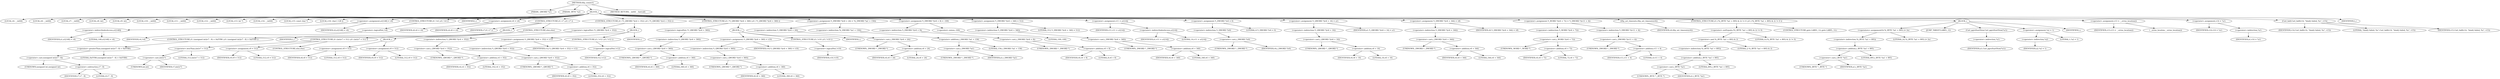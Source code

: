 digraph tftp_connect {  
"1000113" [label = "(METHOD,tftp_connect)" ]
"1000114" [label = "(PARAM,_QWORD *a1)" ]
"1000115" [label = "(PARAM,_BYTE *a2)" ]
"1000116" [label = "(BLOCK,,)" ]
"1000117" [label = "(LOCAL,v4: __int64)" ]
"1000118" [label = "(LOCAL,v6: __int64)" ]
"1000119" [label = "(LOCAL,v7: __int64)" ]
"1000120" [label = "(LOCAL,v8: int)" ]
"1000121" [label = "(LOCAL,v9: int)" ]
"1000122" [label = "(LOCAL,v10: __int64)" ]
"1000123" [label = "(LOCAL,v11: __int64)" ]
"1000124" [label = "(LOCAL,v12: __int64)" ]
"1000125" [label = "(LOCAL,v13: int *)" ]
"1000126" [label = "(LOCAL,v14: __int64)" ]
"1000127" [label = "(LOCAL,v15: const char *)" ]
"1000128" [label = "(LOCAL,v16: char [ 128 ])" ]
"1000129" [label = "(<operator>.assignment,a1[148] = v4)" ]
"1000130" [label = "(<operator>.indirectIndexAccess,a1[148])" ]
"1000131" [label = "(IDENTIFIER,a1,a1[148] = v4)" ]
"1000132" [label = "(LITERAL,148,a1[148] = v4)" ]
"1000133" [label = "(IDENTIFIER,v4,a1[148] = v4)" ]
"1000134" [label = "(CONTROL_STRUCTURE,if ( !v4 ),if ( !v4 ))" ]
"1000135" [label = "(<operator>.logicalNot,!v4)" ]
"1000136" [label = "(IDENTIFIER,v4,!v4)" ]
"1000137" [label = "(IDENTIFIER,L,)" ]
"1000138" [label = "(<operator>.assignment,v6 = v4)" ]
"1000139" [label = "(IDENTIFIER,v6,v6 = v4)" ]
"1000140" [label = "(IDENTIFIER,v4,v6 = v4)" ]
"1000141" [label = "(CONTROL_STRUCTURE,if ( v7 ),if ( v7 ))" ]
"1000142" [label = "(IDENTIFIER,v7,if ( v7 ))" ]
"1000143" [label = "(BLOCK,,)" ]
"1000144" [label = "(CONTROL_STRUCTURE,if ( (unsigned int)(v7 - 8) > 0xFFB0 ),if ( (unsigned int)(v7 - 8) > 0xFFB0 ))" ]
"1000145" [label = "(<operator>.greaterThan,(unsigned int)(v7 - 8) > 0xFFB0)" ]
"1000146" [label = "(<operator>.cast,(unsigned int)(v7 - 8))" ]
"1000147" [label = "(UNKNOWN,unsigned int,unsigned int)" ]
"1000148" [label = "(<operator>.subtraction,v7 - 8)" ]
"1000149" [label = "(IDENTIFIER,v7,v7 - 8)" ]
"1000150" [label = "(LITERAL,8,v7 - 8)" ]
"1000151" [label = "(LITERAL,0xFFB0,(unsigned int)(v7 - 8) > 0xFFB0)" ]
"1000152" [label = "(IDENTIFIER,L,)" ]
"1000153" [label = "(CONTROL_STRUCTURE,if ( (int)v7 < 512 ),if ( (int)v7 < 512 ))" ]
"1000154" [label = "(<operator>.lessThan,(int)v7 < 512)" ]
"1000155" [label = "(<operator>.cast,(int)v7)" ]
"1000156" [label = "(UNKNOWN,int,int)" ]
"1000157" [label = "(IDENTIFIER,v7,(int)v7)" ]
"1000158" [label = "(LITERAL,512,(int)v7 < 512)" ]
"1000159" [label = "(<operator>.assignment,v9 = 512)" ]
"1000160" [label = "(IDENTIFIER,v9,v9 = 512)" ]
"1000161" [label = "(LITERAL,512,v9 = 512)" ]
"1000162" [label = "(CONTROL_STRUCTURE,else,else)" ]
"1000163" [label = "(CONTROL_STRUCTURE,else,else)" ]
"1000164" [label = "(BLOCK,,)" ]
"1000165" [label = "(<operator>.assignment,v8 = 512)" ]
"1000166" [label = "(IDENTIFIER,v8,v8 = 512)" ]
"1000167" [label = "(LITERAL,512,v8 = 512)" ]
"1000168" [label = "(<operator>.assignment,v9 = 512)" ]
"1000169" [label = "(IDENTIFIER,v9,v9 = 512)" ]
"1000170" [label = "(LITERAL,512,v9 = 512)" ]
"1000171" [label = "(CONTROL_STRUCTURE,if ( !*(_QWORD *)(v4 + 352) ),if ( !*(_QWORD *)(v4 + 352) ))" ]
"1000172" [label = "(<operator>.logicalNot,!*(_QWORD *)(v4 + 352))" ]
"1000173" [label = "(<operator>.indirection,*(_QWORD *)(v4 + 352))" ]
"1000174" [label = "(<operator>.cast,(_QWORD *)(v4 + 352))" ]
"1000175" [label = "(UNKNOWN,_QWORD *,_QWORD *)" ]
"1000176" [label = "(<operator>.addition,v4 + 352)" ]
"1000177" [label = "(IDENTIFIER,v4,v4 + 352)" ]
"1000178" [label = "(LITERAL,352,v4 + 352)" ]
"1000179" [label = "(BLOCK,,)" ]
"1000180" [label = "(<operator>.assignment,*(_QWORD *)(v6 + 352) = v12)" ]
"1000181" [label = "(<operator>.indirection,*(_QWORD *)(v6 + 352))" ]
"1000182" [label = "(<operator>.cast,(_QWORD *)(v6 + 352))" ]
"1000183" [label = "(UNKNOWN,_QWORD *,_QWORD *)" ]
"1000184" [label = "(<operator>.addition,v6 + 352)" ]
"1000185" [label = "(IDENTIFIER,v6,v6 + 352)" ]
"1000186" [label = "(LITERAL,352,v6 + 352)" ]
"1000187" [label = "(IDENTIFIER,v12,*(_QWORD *)(v6 + 352) = v12)" ]
"1000188" [label = "(CONTROL_STRUCTURE,if ( !v12 ),if ( !v12 ))" ]
"1000189" [label = "(<operator>.logicalNot,!v12)" ]
"1000190" [label = "(IDENTIFIER,v12,!v12)" ]
"1000191" [label = "(IDENTIFIER,L,)" ]
"1000192" [label = "(CONTROL_STRUCTURE,if ( !*(_QWORD *)(v6 + 360) ),if ( !*(_QWORD *)(v6 + 360) ))" ]
"1000193" [label = "(<operator>.logicalNot,!*(_QWORD *)(v6 + 360))" ]
"1000194" [label = "(<operator>.indirection,*(_QWORD *)(v6 + 360))" ]
"1000195" [label = "(<operator>.cast,(_QWORD *)(v6 + 360))" ]
"1000196" [label = "(UNKNOWN,_QWORD *,_QWORD *)" ]
"1000197" [label = "(<operator>.addition,v6 + 360)" ]
"1000198" [label = "(IDENTIFIER,v6,v6 + 360)" ]
"1000199" [label = "(LITERAL,360,v6 + 360)" ]
"1000200" [label = "(BLOCK,,)" ]
"1000201" [label = "(<operator>.assignment,*(_QWORD *)(v6 + 360) = v10)" ]
"1000202" [label = "(<operator>.indirection,*(_QWORD *)(v6 + 360))" ]
"1000203" [label = "(<operator>.cast,(_QWORD *)(v6 + 360))" ]
"1000204" [label = "(UNKNOWN,_QWORD *,_QWORD *)" ]
"1000205" [label = "(<operator>.addition,v6 + 360)" ]
"1000206" [label = "(IDENTIFIER,v6,v6 + 360)" ]
"1000207" [label = "(LITERAL,360,v6 + 360)" ]
"1000208" [label = "(IDENTIFIER,v10,*(_QWORD *)(v6 + 360) = v10)" ]
"1000209" [label = "(CONTROL_STRUCTURE,if ( !v10 ),if ( !v10 ))" ]
"1000210" [label = "(<operator>.logicalNot,!v10)" ]
"1000211" [label = "(IDENTIFIER,v10,!v10)" ]
"1000212" [label = "(IDENTIFIER,L,)" ]
"1000213" [label = "(<operator>.assignment,*(_DWORD *)(v6 + 24) = *((_DWORD *)a1 + 156))" ]
"1000214" [label = "(<operator>.indirection,*(_DWORD *)(v6 + 24))" ]
"1000215" [label = "(<operator>.cast,(_DWORD *)(v6 + 24))" ]
"1000216" [label = "(UNKNOWN,_DWORD *,_DWORD *)" ]
"1000217" [label = "(<operator>.addition,v6 + 24)" ]
"1000218" [label = "(IDENTIFIER,v6,v6 + 24)" ]
"1000219" [label = "(LITERAL,24,v6 + 24)" ]
"1000220" [label = "(<operator>.indirection,*((_DWORD *)a1 + 156))" ]
"1000221" [label = "(<operator>.addition,(_DWORD *)a1 + 156)" ]
"1000222" [label = "(<operator>.cast,(_DWORD *)a1)" ]
"1000223" [label = "(UNKNOWN,_DWORD *,_DWORD *)" ]
"1000224" [label = "(IDENTIFIER,a1,(_DWORD *)a1)" ]
"1000225" [label = "(LITERAL,156,(_DWORD *)a1 + 156)" ]
"1000226" [label = "(<operator>.assignment,*(_DWORD *)(v6 + 8) = -100)" ]
"1000227" [label = "(<operator>.indirection,*(_DWORD *)(v6 + 8))" ]
"1000228" [label = "(<operator>.cast,(_DWORD *)(v6 + 8))" ]
"1000229" [label = "(UNKNOWN,_DWORD *,_DWORD *)" ]
"1000230" [label = "(<operator>.addition,v6 + 8)" ]
"1000231" [label = "(IDENTIFIER,v6,v6 + 8)" ]
"1000232" [label = "(LITERAL,8,v6 + 8)" ]
"1000233" [label = "(<operator>.minus,-100)" ]
"1000234" [label = "(LITERAL,100,-100)" ]
"1000235" [label = "(<operator>.assignment,*(_DWORD *)(v6 + 340) = 512)" ]
"1000236" [label = "(<operator>.indirection,*(_DWORD *)(v6 + 340))" ]
"1000237" [label = "(<operator>.cast,(_DWORD *)(v6 + 340))" ]
"1000238" [label = "(UNKNOWN,_DWORD *,_DWORD *)" ]
"1000239" [label = "(<operator>.addition,v6 + 340)" ]
"1000240" [label = "(IDENTIFIER,v6,v6 + 340)" ]
"1000241" [label = "(LITERAL,340,v6 + 340)" ]
"1000242" [label = "(LITERAL,512,*(_DWORD *)(v6 + 340) = 512)" ]
"1000243" [label = "(<operator>.assignment,v11 = a1[14])" ]
"1000244" [label = "(IDENTIFIER,v11,v11 = a1[14])" ]
"1000245" [label = "(<operator>.indirectIndexAccess,a1[14])" ]
"1000246" [label = "(IDENTIFIER,a1,v11 = a1[14])" ]
"1000247" [label = "(LITERAL,14,v11 = a1[14])" ]
"1000248" [label = "(<operator>.assignment,*(_DWORD *)v6 = 0)" ]
"1000249" [label = "(<operator>.indirection,*(_DWORD *)v6)" ]
"1000250" [label = "(<operator>.cast,(_DWORD *)v6)" ]
"1000251" [label = "(UNKNOWN,_DWORD *,_DWORD *)" ]
"1000252" [label = "(IDENTIFIER,v6,(_DWORD *)v6)" ]
"1000253" [label = "(LITERAL,0,*(_DWORD *)v6 = 0)" ]
"1000254" [label = "(<operator>.assignment,*(_QWORD *)(v6 + 16) = a1)" ]
"1000255" [label = "(<operator>.indirection,*(_QWORD *)(v6 + 16))" ]
"1000256" [label = "(<operator>.cast,(_QWORD *)(v6 + 16))" ]
"1000257" [label = "(UNKNOWN,_QWORD *,_QWORD *)" ]
"1000258" [label = "(<operator>.addition,v6 + 16)" ]
"1000259" [label = "(IDENTIFIER,v6,v6 + 16)" ]
"1000260" [label = "(LITERAL,16,v6 + 16)" ]
"1000261" [label = "(IDENTIFIER,a1,*(_QWORD *)(v6 + 16) = a1)" ]
"1000262" [label = "(<operator>.assignment,*(_DWORD *)(v6 + 344) = v8)" ]
"1000263" [label = "(<operator>.indirection,*(_DWORD *)(v6 + 344))" ]
"1000264" [label = "(<operator>.cast,(_DWORD *)(v6 + 344))" ]
"1000265" [label = "(UNKNOWN,_DWORD *,_DWORD *)" ]
"1000266" [label = "(<operator>.addition,v6 + 344)" ]
"1000267" [label = "(IDENTIFIER,v6,v6 + 344)" ]
"1000268" [label = "(LITERAL,344,v6 + 344)" ]
"1000269" [label = "(IDENTIFIER,v8,*(_DWORD *)(v6 + 344) = v8)" ]
"1000270" [label = "(<operator>.assignment,*(_WORD *)(v6 + 72) = *(_DWORD *)(v11 + 4))" ]
"1000271" [label = "(<operator>.indirection,*(_WORD *)(v6 + 72))" ]
"1000272" [label = "(<operator>.cast,(_WORD *)(v6 + 72))" ]
"1000273" [label = "(UNKNOWN,_WORD *,_WORD *)" ]
"1000274" [label = "(<operator>.addition,v6 + 72)" ]
"1000275" [label = "(IDENTIFIER,v6,v6 + 72)" ]
"1000276" [label = "(LITERAL,72,v6 + 72)" ]
"1000277" [label = "(<operator>.indirection,*(_DWORD *)(v11 + 4))" ]
"1000278" [label = "(<operator>.cast,(_DWORD *)(v11 + 4))" ]
"1000279" [label = "(UNKNOWN,_DWORD *,_DWORD *)" ]
"1000280" [label = "(<operator>.addition,v11 + 4)" ]
"1000281" [label = "(IDENTIFIER,v11,v11 + 4)" ]
"1000282" [label = "(LITERAL,4,v11 + 4)" ]
"1000283" [label = "(tftp_set_timeouts,tftp_set_timeouts(v6))" ]
"1000284" [label = "(IDENTIFIER,v6,tftp_set_timeouts(v6))" ]
"1000285" [label = "(CONTROL_STRUCTURE,if ( (*((_BYTE *)a1 + 895) & 2) != 0 ),if ( (*((_BYTE *)a1 + 895) & 2) != 0 ))" ]
"1000286" [label = "(<operator>.notEquals,(*((_BYTE *)a1 + 895) & 2) != 0)" ]
"1000287" [label = "(<operator>.and,*((_BYTE *)a1 + 895) & 2)" ]
"1000288" [label = "(<operator>.indirection,*((_BYTE *)a1 + 895))" ]
"1000289" [label = "(<operator>.addition,(_BYTE *)a1 + 895)" ]
"1000290" [label = "(<operator>.cast,(_BYTE *)a1)" ]
"1000291" [label = "(UNKNOWN,_BYTE *,_BYTE *)" ]
"1000292" [label = "(IDENTIFIER,a1,(_BYTE *)a1)" ]
"1000293" [label = "(LITERAL,895,(_BYTE *)a1 + 895)" ]
"1000294" [label = "(LITERAL,2,*((_BYTE *)a1 + 895) & 2)" ]
"1000295" [label = "(LITERAL,0,(*((_BYTE *)a1 + 895) & 2) != 0)" ]
"1000296" [label = "(CONTROL_STRUCTURE,goto LABEL_12;,goto LABEL_12;)" ]
"1000297" [label = "(BLOCK,,)" ]
"1000298" [label = "(<operators>.assignmentOr,*((_BYTE *)a1 + 895) |= 2u)" ]
"1000299" [label = "(<operator>.indirection,*((_BYTE *)a1 + 895))" ]
"1000300" [label = "(<operator>.addition,(_BYTE *)a1 + 895)" ]
"1000301" [label = "(<operator>.cast,(_BYTE *)a1)" ]
"1000302" [label = "(UNKNOWN,_BYTE *,_BYTE *)" ]
"1000303" [label = "(IDENTIFIER,a1,(_BYTE *)a1)" ]
"1000304" [label = "(LITERAL,895,(_BYTE *)a1 + 895)" ]
"1000305" [label = "(LITERAL,2u,*((_BYTE *)a1 + 895) |= 2u)" ]
"1000306" [label = "(JUMP_TARGET,LABEL_12)" ]
"1000307" [label = "(Curl_pgrsStartNow,Curl_pgrsStartNow(*a1))" ]
"1000308" [label = "(<operator>.indirection,*a1)" ]
"1000309" [label = "(IDENTIFIER,a1,Curl_pgrsStartNow(*a1))" ]
"1000310" [label = "(<operator>.assignment,*a2 = 1)" ]
"1000311" [label = "(<operator>.indirection,*a2)" ]
"1000312" [label = "(IDENTIFIER,a2,*a2 = 1)" ]
"1000313" [label = "(LITERAL,1,*a2 = 1)" ]
"1000314" [label = "(IDENTIFIER,L,)" ]
"1000315" [label = "(<operator>.assignment,v13 = __errno_location())" ]
"1000316" [label = "(IDENTIFIER,v13,v13 = __errno_location())" ]
"1000317" [label = "(__errno_location,__errno_location())" ]
"1000318" [label = "(<operator>.assignment,v14 = *a1)" ]
"1000319" [label = "(IDENTIFIER,v14,v14 = *a1)" ]
"1000320" [label = "(<operator>.indirection,*a1)" ]
"1000321" [label = "(IDENTIFIER,a1,v14 = *a1)" ]
"1000322" [label = "(Curl_failf,Curl_failf(v14, \"bind() failed; %s\", v15))" ]
"1000323" [label = "(IDENTIFIER,v14,Curl_failf(v14, \"bind() failed; %s\", v15))" ]
"1000324" [label = "(LITERAL,\"bind() failed; %s\",Curl_failf(v14, \"bind() failed; %s\", v15))" ]
"1000325" [label = "(IDENTIFIER,v15,Curl_failf(v14, \"bind() failed; %s\", v15))" ]
"1000326" [label = "(IDENTIFIER,L,)" ]
"1000327" [label = "(METHOD_RETURN,__int64 __fastcall)" ]
  "1000113" -> "1000114" 
  "1000113" -> "1000115" 
  "1000113" -> "1000116" 
  "1000113" -> "1000327" 
  "1000116" -> "1000117" 
  "1000116" -> "1000118" 
  "1000116" -> "1000119" 
  "1000116" -> "1000120" 
  "1000116" -> "1000121" 
  "1000116" -> "1000122" 
  "1000116" -> "1000123" 
  "1000116" -> "1000124" 
  "1000116" -> "1000125" 
  "1000116" -> "1000126" 
  "1000116" -> "1000127" 
  "1000116" -> "1000128" 
  "1000116" -> "1000129" 
  "1000116" -> "1000134" 
  "1000116" -> "1000137" 
  "1000116" -> "1000138" 
  "1000116" -> "1000141" 
  "1000116" -> "1000171" 
  "1000116" -> "1000192" 
  "1000116" -> "1000213" 
  "1000116" -> "1000226" 
  "1000116" -> "1000235" 
  "1000116" -> "1000243" 
  "1000116" -> "1000248" 
  "1000116" -> "1000254" 
  "1000116" -> "1000262" 
  "1000116" -> "1000270" 
  "1000116" -> "1000283" 
  "1000116" -> "1000285" 
  "1000116" -> "1000297" 
  "1000116" -> "1000315" 
  "1000116" -> "1000318" 
  "1000116" -> "1000322" 
  "1000116" -> "1000326" 
  "1000129" -> "1000130" 
  "1000129" -> "1000133" 
  "1000130" -> "1000131" 
  "1000130" -> "1000132" 
  "1000134" -> "1000135" 
  "1000135" -> "1000136" 
  "1000138" -> "1000139" 
  "1000138" -> "1000140" 
  "1000141" -> "1000142" 
  "1000141" -> "1000143" 
  "1000141" -> "1000163" 
  "1000143" -> "1000144" 
  "1000143" -> "1000152" 
  "1000143" -> "1000153" 
  "1000144" -> "1000145" 
  "1000145" -> "1000146" 
  "1000145" -> "1000151" 
  "1000146" -> "1000147" 
  "1000146" -> "1000148" 
  "1000148" -> "1000149" 
  "1000148" -> "1000150" 
  "1000153" -> "1000154" 
  "1000153" -> "1000159" 
  "1000153" -> "1000162" 
  "1000154" -> "1000155" 
  "1000154" -> "1000158" 
  "1000155" -> "1000156" 
  "1000155" -> "1000157" 
  "1000159" -> "1000160" 
  "1000159" -> "1000161" 
  "1000163" -> "1000164" 
  "1000164" -> "1000165" 
  "1000164" -> "1000168" 
  "1000165" -> "1000166" 
  "1000165" -> "1000167" 
  "1000168" -> "1000169" 
  "1000168" -> "1000170" 
  "1000171" -> "1000172" 
  "1000171" -> "1000179" 
  "1000172" -> "1000173" 
  "1000173" -> "1000174" 
  "1000174" -> "1000175" 
  "1000174" -> "1000176" 
  "1000176" -> "1000177" 
  "1000176" -> "1000178" 
  "1000179" -> "1000180" 
  "1000179" -> "1000188" 
  "1000179" -> "1000191" 
  "1000180" -> "1000181" 
  "1000180" -> "1000187" 
  "1000181" -> "1000182" 
  "1000182" -> "1000183" 
  "1000182" -> "1000184" 
  "1000184" -> "1000185" 
  "1000184" -> "1000186" 
  "1000188" -> "1000189" 
  "1000189" -> "1000190" 
  "1000192" -> "1000193" 
  "1000192" -> "1000200" 
  "1000193" -> "1000194" 
  "1000194" -> "1000195" 
  "1000195" -> "1000196" 
  "1000195" -> "1000197" 
  "1000197" -> "1000198" 
  "1000197" -> "1000199" 
  "1000200" -> "1000201" 
  "1000200" -> "1000209" 
  "1000200" -> "1000212" 
  "1000201" -> "1000202" 
  "1000201" -> "1000208" 
  "1000202" -> "1000203" 
  "1000203" -> "1000204" 
  "1000203" -> "1000205" 
  "1000205" -> "1000206" 
  "1000205" -> "1000207" 
  "1000209" -> "1000210" 
  "1000210" -> "1000211" 
  "1000213" -> "1000214" 
  "1000213" -> "1000220" 
  "1000214" -> "1000215" 
  "1000215" -> "1000216" 
  "1000215" -> "1000217" 
  "1000217" -> "1000218" 
  "1000217" -> "1000219" 
  "1000220" -> "1000221" 
  "1000221" -> "1000222" 
  "1000221" -> "1000225" 
  "1000222" -> "1000223" 
  "1000222" -> "1000224" 
  "1000226" -> "1000227" 
  "1000226" -> "1000233" 
  "1000227" -> "1000228" 
  "1000228" -> "1000229" 
  "1000228" -> "1000230" 
  "1000230" -> "1000231" 
  "1000230" -> "1000232" 
  "1000233" -> "1000234" 
  "1000235" -> "1000236" 
  "1000235" -> "1000242" 
  "1000236" -> "1000237" 
  "1000237" -> "1000238" 
  "1000237" -> "1000239" 
  "1000239" -> "1000240" 
  "1000239" -> "1000241" 
  "1000243" -> "1000244" 
  "1000243" -> "1000245" 
  "1000245" -> "1000246" 
  "1000245" -> "1000247" 
  "1000248" -> "1000249" 
  "1000248" -> "1000253" 
  "1000249" -> "1000250" 
  "1000250" -> "1000251" 
  "1000250" -> "1000252" 
  "1000254" -> "1000255" 
  "1000254" -> "1000261" 
  "1000255" -> "1000256" 
  "1000256" -> "1000257" 
  "1000256" -> "1000258" 
  "1000258" -> "1000259" 
  "1000258" -> "1000260" 
  "1000262" -> "1000263" 
  "1000262" -> "1000269" 
  "1000263" -> "1000264" 
  "1000264" -> "1000265" 
  "1000264" -> "1000266" 
  "1000266" -> "1000267" 
  "1000266" -> "1000268" 
  "1000270" -> "1000271" 
  "1000270" -> "1000277" 
  "1000271" -> "1000272" 
  "1000272" -> "1000273" 
  "1000272" -> "1000274" 
  "1000274" -> "1000275" 
  "1000274" -> "1000276" 
  "1000277" -> "1000278" 
  "1000278" -> "1000279" 
  "1000278" -> "1000280" 
  "1000280" -> "1000281" 
  "1000280" -> "1000282" 
  "1000283" -> "1000284" 
  "1000285" -> "1000286" 
  "1000285" -> "1000296" 
  "1000286" -> "1000287" 
  "1000286" -> "1000295" 
  "1000287" -> "1000288" 
  "1000287" -> "1000294" 
  "1000288" -> "1000289" 
  "1000289" -> "1000290" 
  "1000289" -> "1000293" 
  "1000290" -> "1000291" 
  "1000290" -> "1000292" 
  "1000297" -> "1000298" 
  "1000297" -> "1000306" 
  "1000297" -> "1000307" 
  "1000297" -> "1000310" 
  "1000297" -> "1000314" 
  "1000298" -> "1000299" 
  "1000298" -> "1000305" 
  "1000299" -> "1000300" 
  "1000300" -> "1000301" 
  "1000300" -> "1000304" 
  "1000301" -> "1000302" 
  "1000301" -> "1000303" 
  "1000307" -> "1000308" 
  "1000308" -> "1000309" 
  "1000310" -> "1000311" 
  "1000310" -> "1000313" 
  "1000311" -> "1000312" 
  "1000315" -> "1000316" 
  "1000315" -> "1000317" 
  "1000318" -> "1000319" 
  "1000318" -> "1000320" 
  "1000320" -> "1000321" 
  "1000322" -> "1000323" 
  "1000322" -> "1000324" 
  "1000322" -> "1000325" 
}
